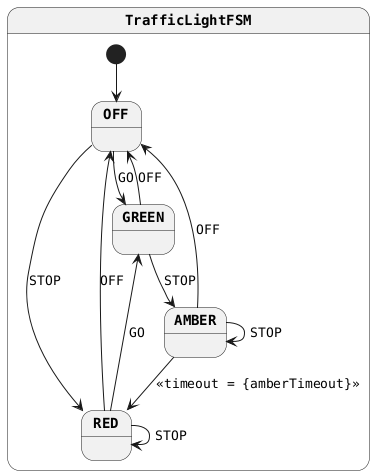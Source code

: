 @startuml
skinparam monochrome true
skinparam StateFontName Helvetica
skinparam defaultFontName Monospaced
skinparam defaultFontStyle Bold
skinparam state {
    FontStyle Bold
}
state TrafficLightFSM {
[*] --> OFF
OFF --> GREEN : GO
OFF --> RED : STOP
RED --> GREEN : GO
RED --> RED : STOP
RED --> OFF : OFF
AMBER --> RED : <<timeout = {amberTimeout}>>
AMBER --> AMBER : STOP
AMBER --> OFF : OFF
GREEN --> AMBER : STOP
GREEN --> OFF : OFF
}
@enduml
